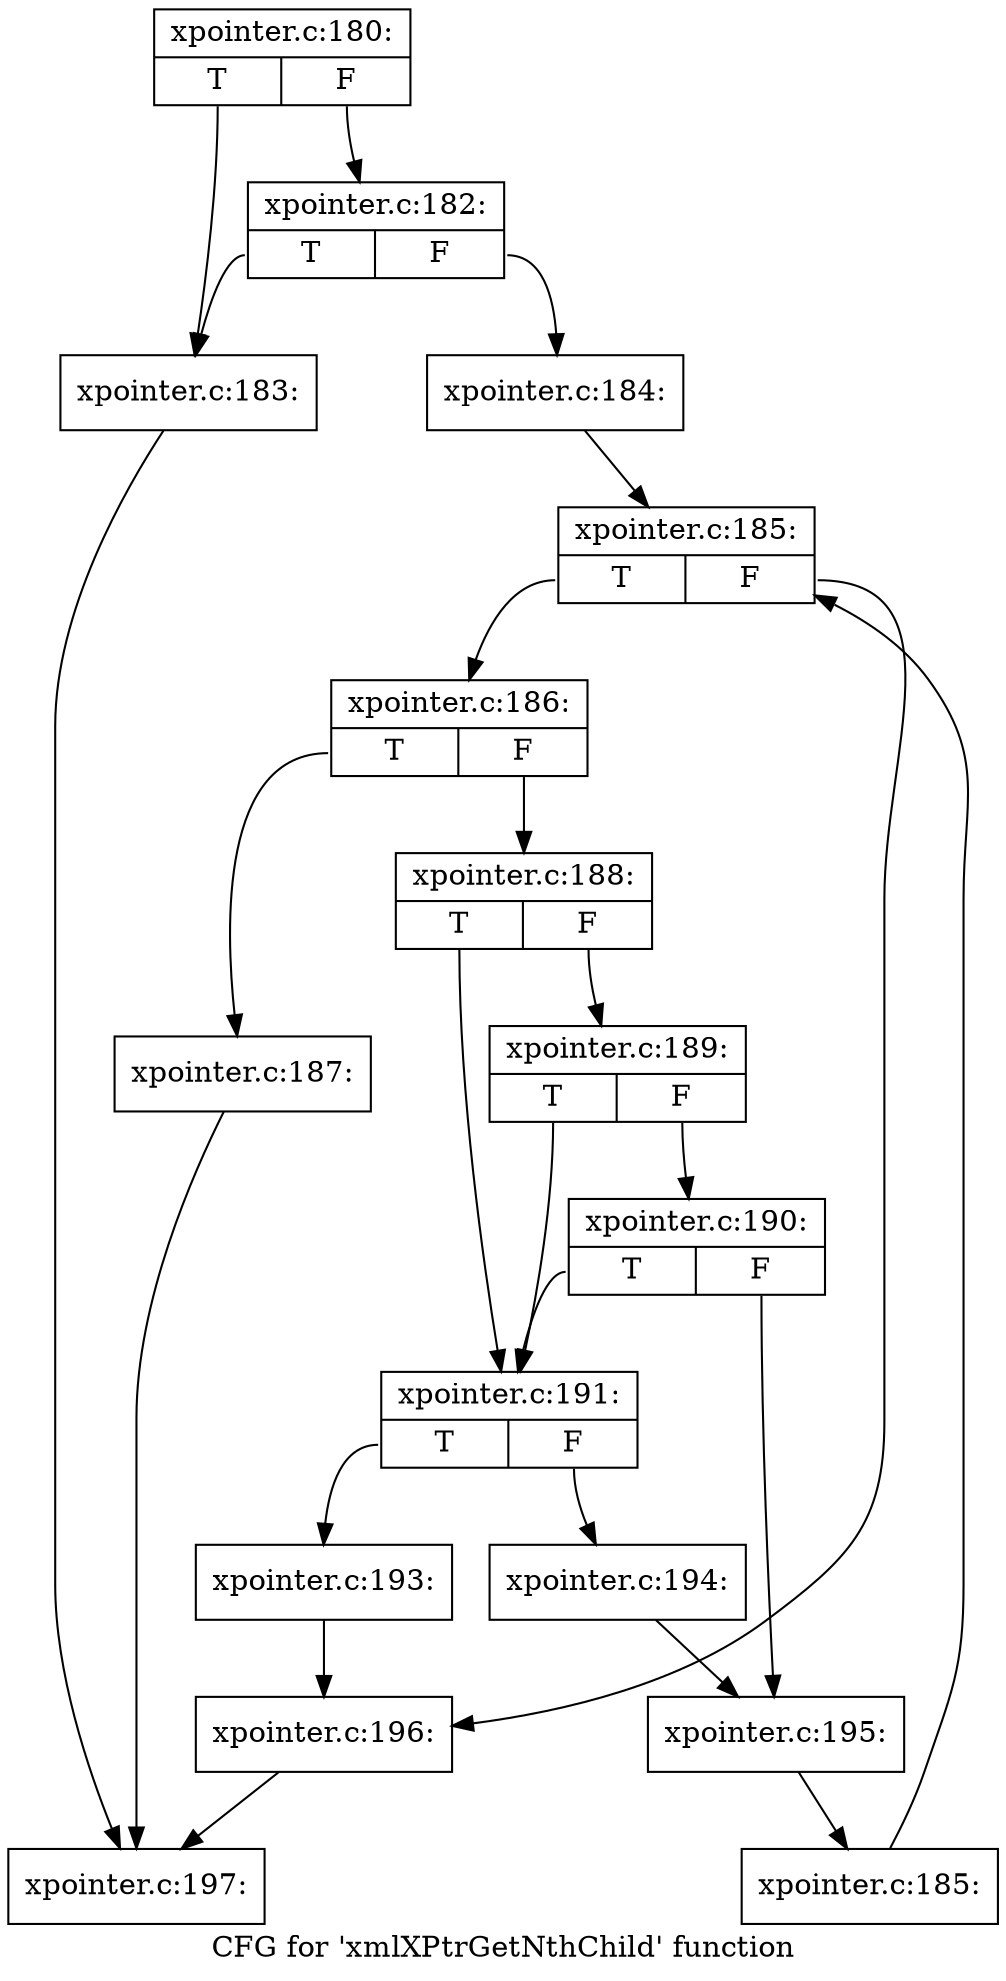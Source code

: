 digraph "CFG for 'xmlXPtrGetNthChild' function" {
	label="CFG for 'xmlXPtrGetNthChild' function";

	Node0x51e5d90 [shape=record,label="{xpointer.c:180:|{<s0>T|<s1>F}}"];
	Node0x51e5d90:s0 -> Node0x51e6160;
	Node0x51e5d90:s1 -> Node0x51ea650;
	Node0x51ea650 [shape=record,label="{xpointer.c:182:|{<s0>T|<s1>F}}"];
	Node0x51ea650:s0 -> Node0x51e6160;
	Node0x51ea650:s1 -> Node0x51ea600;
	Node0x51e6160 [shape=record,label="{xpointer.c:183:}"];
	Node0x51e6160 -> Node0x51e61b0;
	Node0x51ea600 [shape=record,label="{xpointer.c:184:}"];
	Node0x51ea600 -> Node0x51eb240;
	Node0x51eb240 [shape=record,label="{xpointer.c:185:|{<s0>T|<s1>F}}"];
	Node0x51eb240:s0 -> Node0x51eb520;
	Node0x51eb240:s1 -> Node0x51eb0a0;
	Node0x51eb520 [shape=record,label="{xpointer.c:186:|{<s0>T|<s1>F}}"];
	Node0x51eb520:s0 -> Node0x51eb8c0;
	Node0x51eb520:s1 -> Node0x51eb910;
	Node0x51eb8c0 [shape=record,label="{xpointer.c:187:}"];
	Node0x51eb8c0 -> Node0x51e61b0;
	Node0x51eb910 [shape=record,label="{xpointer.c:188:|{<s0>T|<s1>F}}"];
	Node0x51eb910:s0 -> Node0x51ebd20;
	Node0x51eb910:s1 -> Node0x51ebe40;
	Node0x51ebe40 [shape=record,label="{xpointer.c:189:|{<s0>T|<s1>F}}"];
	Node0x51ebe40:s0 -> Node0x51ebd20;
	Node0x51ebe40:s1 -> Node0x51ebdc0;
	Node0x51ebdc0 [shape=record,label="{xpointer.c:190:|{<s0>T|<s1>F}}"];
	Node0x51ebdc0:s0 -> Node0x51ebd20;
	Node0x51ebdc0:s1 -> Node0x51ebd70;
	Node0x51ebd20 [shape=record,label="{xpointer.c:191:|{<s0>T|<s1>F}}"];
	Node0x51ebd20:s0 -> Node0x51ecb20;
	Node0x51ebd20:s1 -> Node0x51ecb70;
	Node0x51ecb20 [shape=record,label="{xpointer.c:193:}"];
	Node0x51ecb20 -> Node0x51eb0a0;
	Node0x51ecb70 [shape=record,label="{xpointer.c:194:}"];
	Node0x51ecb70 -> Node0x51ebd70;
	Node0x51ebd70 [shape=record,label="{xpointer.c:195:}"];
	Node0x51ebd70 -> Node0x51eb490;
	Node0x51eb490 [shape=record,label="{xpointer.c:185:}"];
	Node0x51eb490 -> Node0x51eb240;
	Node0x51eb0a0 [shape=record,label="{xpointer.c:196:}"];
	Node0x51eb0a0 -> Node0x51e61b0;
	Node0x51e61b0 [shape=record,label="{xpointer.c:197:}"];
}
